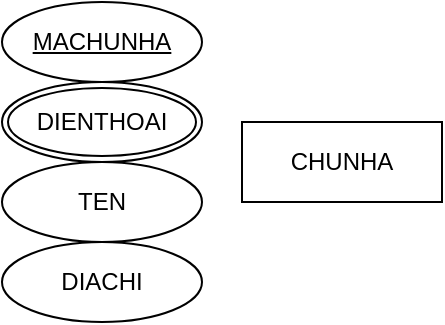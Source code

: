 <mxfile version="14.7.6" type="github">
  <diagram id="R2lEEEUBdFMjLlhIrx00" name="Page-1">
    <mxGraphModel dx="1422" dy="820" grid="1" gridSize="10" guides="1" tooltips="1" connect="1" arrows="1" fold="1" page="1" pageScale="1" pageWidth="850" pageHeight="1100" math="0" shadow="0" extFonts="Permanent Marker^https://fonts.googleapis.com/css?family=Permanent+Marker">
      <root>
        <mxCell id="0" />
        <mxCell id="1" parent="0" />
        <mxCell id="4W3iUB-YqKtE-QNoI75w-1" value="&lt;div&gt;CHUNHA&lt;/div&gt;" style="whiteSpace=wrap;html=1;align=center;" vertex="1" parent="1">
          <mxGeometry x="120" y="80" width="100" height="40" as="geometry" />
        </mxCell>
        <mxCell id="4W3iUB-YqKtE-QNoI75w-3" value="MACHUNHA" style="ellipse;whiteSpace=wrap;html=1;align=center;fontStyle=4;" vertex="1" parent="1">
          <mxGeometry y="20" width="100" height="40" as="geometry" />
        </mxCell>
        <mxCell id="4W3iUB-YqKtE-QNoI75w-5" value="DIACHI" style="ellipse;whiteSpace=wrap;html=1;align=center;" vertex="1" parent="1">
          <mxGeometry y="140" width="100" height="40" as="geometry" />
        </mxCell>
        <mxCell id="4W3iUB-YqKtE-QNoI75w-6" value="TEN" style="ellipse;whiteSpace=wrap;html=1;align=center;" vertex="1" parent="1">
          <mxGeometry y="100" width="100" height="40" as="geometry" />
        </mxCell>
        <mxCell id="4W3iUB-YqKtE-QNoI75w-9" value="&lt;div&gt;DIENTHOAI&lt;/div&gt;" style="ellipse;shape=doubleEllipse;margin=3;whiteSpace=wrap;html=1;align=center;" vertex="1" parent="1">
          <mxGeometry y="60" width="100" height="40" as="geometry" />
        </mxCell>
      </root>
    </mxGraphModel>
  </diagram>
</mxfile>
